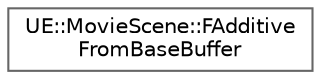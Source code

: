 digraph "Graphical Class Hierarchy"
{
 // INTERACTIVE_SVG=YES
 // LATEX_PDF_SIZE
  bgcolor="transparent";
  edge [fontname=Helvetica,fontsize=10,labelfontname=Helvetica,labelfontsize=10];
  node [fontname=Helvetica,fontsize=10,shape=box,height=0.2,width=0.4];
  rankdir="LR";
  Node0 [id="Node000000",label="UE::MovieScene::FAdditive\lFromBaseBuffer",height=0.2,width=0.4,color="grey40", fillcolor="white", style="filled",URL="$dc/dd5/structUE_1_1MovieScene_1_1FAdditiveFromBaseBuffer.html",tooltip="Buffer used for accumulating additive-from-base values."];
}
